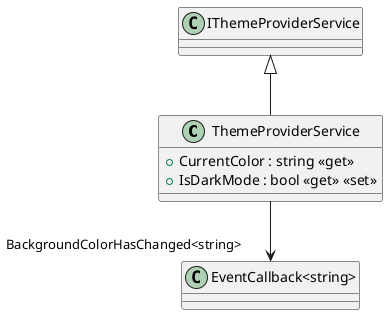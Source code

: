 @startuml
class ThemeProviderService {
    + CurrentColor : string <<get>>
    + IsDarkMode : bool <<get>> <<set>>
}
class "EventCallback<string>" {
}
IThemeProviderService <|-- ThemeProviderService
ThemeProviderService --> "BackgroundColorHasChanged<string>" "EventCallback<string>"
@enduml
